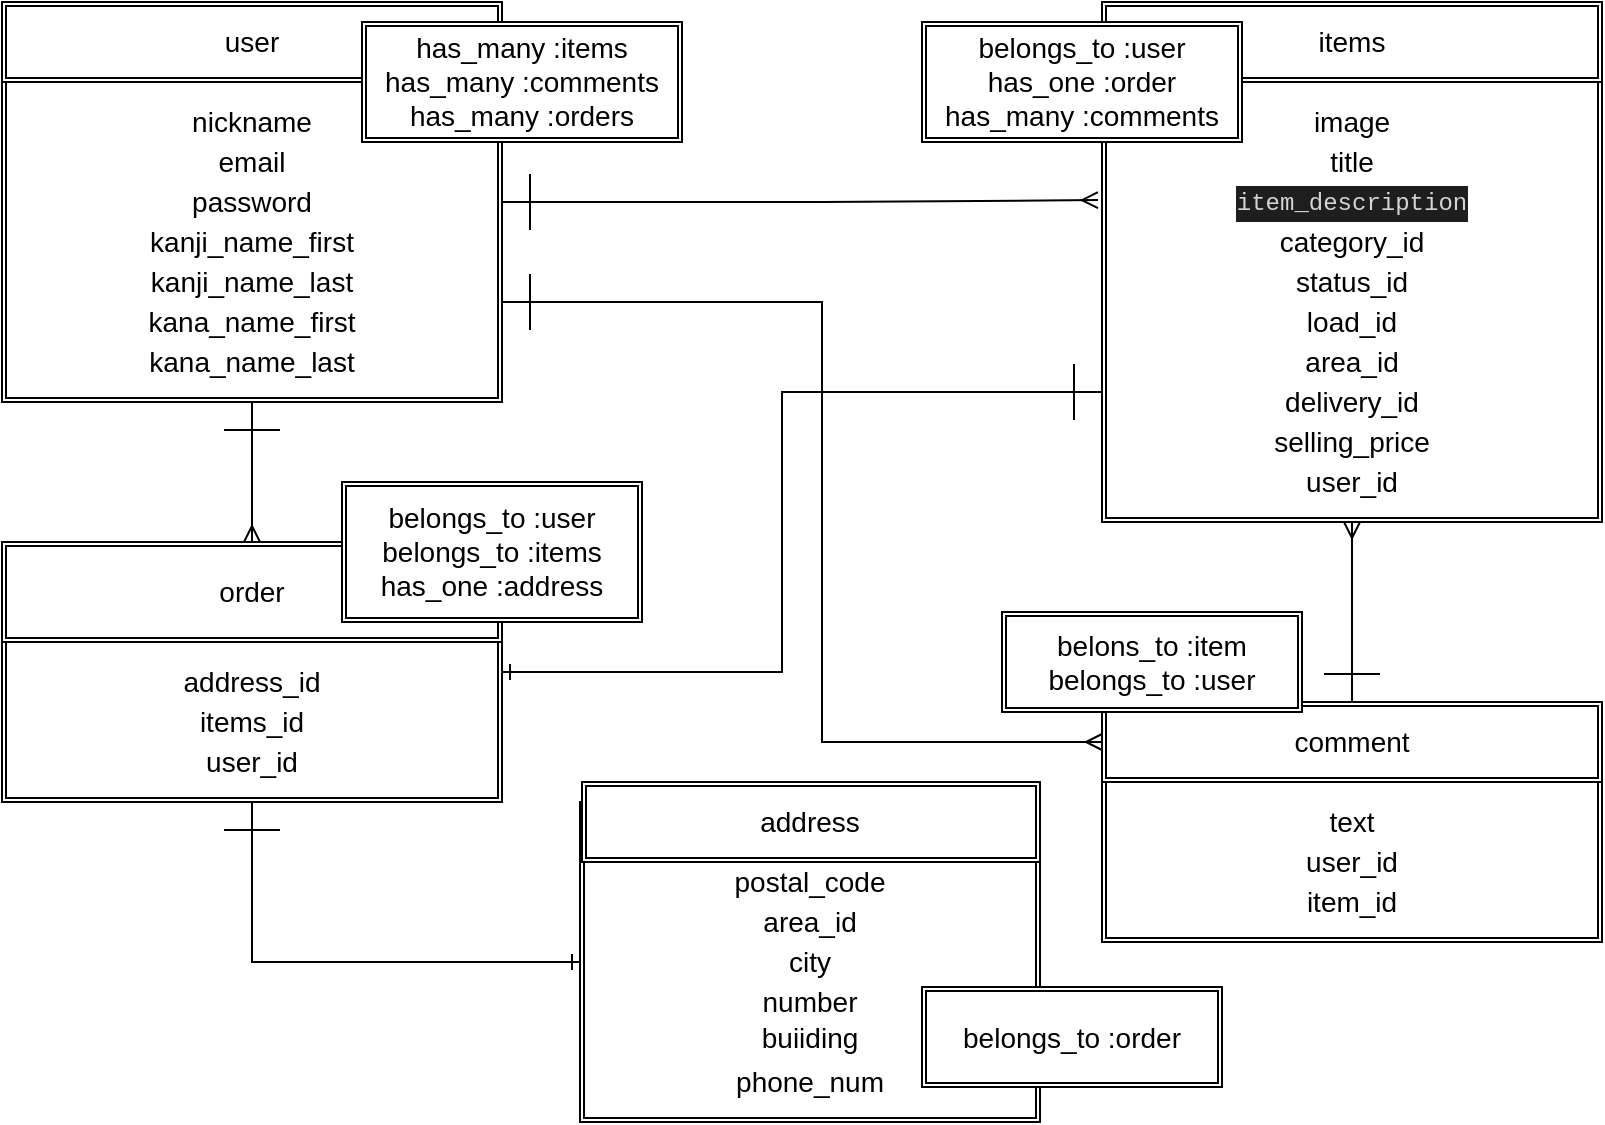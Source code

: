 <mxfile>
    <diagram id="rQJrIDYAwuzSac5VQym_" name="ページ1">
        <mxGraphModel dx="898" dy="542" grid="1" gridSize="10" guides="1" tooltips="1" connect="1" arrows="1" fold="1" page="1" pageScale="1" pageWidth="827" pageHeight="1169" math="0" shadow="0">
            <root>
                <mxCell id="0"/>
                <mxCell id="1" parent="0"/>
                <mxCell id="87" style="edgeStyle=orthogonalEdgeStyle;rounded=0;orthogonalLoop=1;jettySize=auto;html=1;exitX=1;exitY=0.5;exitDx=0;exitDy=0;entryX=-0.008;entryY=0.381;entryDx=0;entryDy=0;entryPerimeter=0;fontSize=14;startSize=26;endArrow=ERmany;endFill=0;startArrow=ERone;startFill=0;" edge="1" parent="1" source="36" target="49">
                    <mxGeometry relative="1" as="geometry"/>
                </mxCell>
                <mxCell id="89" style="edgeStyle=orthogonalEdgeStyle;rounded=0;orthogonalLoop=1;jettySize=auto;html=1;exitX=0.5;exitY=1;exitDx=0;exitDy=0;entryX=0.5;entryY=0;entryDx=0;entryDy=0;fontSize=14;startArrow=ERone;startFill=0;endArrow=ERmany;endFill=0;startSize=26;" edge="1" parent="1" source="36" target="72">
                    <mxGeometry relative="1" as="geometry"/>
                </mxCell>
                <mxCell id="92" style="edgeStyle=orthogonalEdgeStyle;rounded=0;orthogonalLoop=1;jettySize=auto;html=1;exitX=1;exitY=0.75;exitDx=0;exitDy=0;entryX=0;entryY=0.5;entryDx=0;entryDy=0;fontSize=14;startArrow=ERone;startFill=0;endArrow=ERmany;endFill=0;startSize=26;" edge="1" parent="1" source="36" target="67">
                    <mxGeometry relative="1" as="geometry"/>
                </mxCell>
                <mxCell id="36" value="" style="shape=ext;double=1;rounded=0;whiteSpace=wrap;html=1;fontSize=14;startSize=26;" vertex="1" parent="1">
                    <mxGeometry x="10" y="10" width="250" height="200" as="geometry"/>
                </mxCell>
                <mxCell id="38" value="user" style="shape=ext;double=1;rounded=0;whiteSpace=wrap;html=1;fontSize=14;startSize=26;" vertex="1" parent="1">
                    <mxGeometry x="10" y="10" width="250" height="40" as="geometry"/>
                </mxCell>
                <mxCell id="39" value="nickname" style="text;html=1;strokeColor=none;fillColor=none;align=center;verticalAlign=middle;whiteSpace=wrap;rounded=0;fontSize=14;startSize=26;" vertex="1" parent="1">
                    <mxGeometry x="115" y="60" width="40" height="20" as="geometry"/>
                </mxCell>
                <mxCell id="40" value="email" style="text;html=1;strokeColor=none;fillColor=none;align=center;verticalAlign=middle;whiteSpace=wrap;rounded=0;fontSize=14;startSize=26;" vertex="1" parent="1">
                    <mxGeometry x="115" y="80" width="40" height="20" as="geometry"/>
                </mxCell>
                <mxCell id="41" value="password" style="text;html=1;strokeColor=none;fillColor=none;align=center;verticalAlign=middle;whiteSpace=wrap;rounded=0;fontSize=14;startSize=26;" vertex="1" parent="1">
                    <mxGeometry x="115" y="100" width="40" height="20" as="geometry"/>
                </mxCell>
                <mxCell id="42" value="kanji_name_first" style="text;html=1;strokeColor=none;fillColor=none;align=center;verticalAlign=middle;whiteSpace=wrap;rounded=0;fontSize=14;startSize=26;" vertex="1" parent="1">
                    <mxGeometry x="115" y="120" width="40" height="20" as="geometry"/>
                </mxCell>
                <mxCell id="45" value="kanji_name_last" style="text;html=1;strokeColor=none;fillColor=none;align=center;verticalAlign=middle;whiteSpace=wrap;rounded=0;fontSize=14;startSize=26;" vertex="1" parent="1">
                    <mxGeometry x="115" y="140" width="40" height="20" as="geometry"/>
                </mxCell>
                <mxCell id="46" value="kana_name_first" style="text;html=1;strokeColor=none;fillColor=none;align=center;verticalAlign=middle;whiteSpace=wrap;rounded=0;fontSize=14;startSize=26;" vertex="1" parent="1">
                    <mxGeometry x="115" y="160" width="40" height="20" as="geometry"/>
                </mxCell>
                <mxCell id="47" value="kana_name_last" style="text;html=1;strokeColor=none;fillColor=none;align=center;verticalAlign=middle;whiteSpace=wrap;rounded=0;fontSize=14;startSize=26;" vertex="1" parent="1">
                    <mxGeometry x="115" y="180" width="40" height="20" as="geometry"/>
                </mxCell>
                <mxCell id="94" style="edgeStyle=orthogonalEdgeStyle;rounded=0;orthogonalLoop=1;jettySize=auto;html=1;exitX=0;exitY=0.75;exitDx=0;exitDy=0;entryX=1;entryY=0.5;entryDx=0;entryDy=0;fontSize=14;startArrow=ERone;startFill=0;endArrow=ERone;endFill=0;startSize=26;" edge="1" parent="1" source="49" target="71">
                    <mxGeometry relative="1" as="geometry"/>
                </mxCell>
                <mxCell id="49" value="" style="shape=ext;double=1;rounded=0;whiteSpace=wrap;html=1;fontSize=14;startSize=26;" vertex="1" parent="1">
                    <mxGeometry x="560" y="10" width="250" height="260" as="geometry"/>
                </mxCell>
                <mxCell id="50" value="items" style="shape=ext;double=1;rounded=0;whiteSpace=wrap;html=1;fontSize=14;startSize=26;" vertex="1" parent="1">
                    <mxGeometry x="560" y="10" width="250" height="40" as="geometry"/>
                </mxCell>
                <mxCell id="51" value="image" style="text;html=1;strokeColor=none;fillColor=none;align=center;verticalAlign=middle;whiteSpace=wrap;rounded=0;fontSize=14;startSize=26;" vertex="1" parent="1">
                    <mxGeometry x="665" y="60" width="40" height="20" as="geometry"/>
                </mxCell>
                <mxCell id="52" value="title&lt;span style=&quot;color: rgba(0 , 0 , 0 , 0) ; font-family: monospace ; font-size: 0px&quot;&gt;%3CmxGraphModel%3E%3Croot%3E%3CmxCell%20id%3D%220%22%2F%3E%3CmxCell%20id%3D%221%22%20parent%3D%220%22%2F%3E%3CmxCell%20id%3D%222%22%20value%3D%22image%22%20style%3D%22text%3Bhtml%3D1%3BstrokeColor%3Dnone%3BfillColor%3Dnone%3Balign%3Dcenter%3BverticalAlign%3Dmiddle%3BwhiteSpace%3Dwrap%3Brounded%3D0%3BfontSize%3D14%3BstartSize%3D26%3B%22%20vertex%3D%221%22%20parent%3D%221%22%3E%3CmxGeometry%20x%3D%22665%22%20y%3D%2260%22%20width%3D%2240%22%20height%3D%2220%22%20as%3D%22geometry%22%2F%3E%3C%2FmxCell%3E%3C%2Froot%3E%3C%2FmxGraphModel%3E&lt;/span&gt;" style="text;html=1;strokeColor=none;fillColor=none;align=center;verticalAlign=middle;whiteSpace=wrap;rounded=0;fontSize=14;startSize=26;" vertex="1" parent="1">
                    <mxGeometry x="665" y="80" width="40" height="20" as="geometry"/>
                </mxCell>
                <mxCell id="53" value="&lt;div style=&quot;color: rgb(212 , 212 , 212) ; background-color: rgb(30 , 30 , 30) ; font-family: &amp;#34;menlo&amp;#34; , &amp;#34;monaco&amp;#34; , &amp;#34;courier new&amp;#34; , monospace ; font-size: 12px ; line-height: 18px&quot;&gt;item_description&lt;/div&gt;" style="text;html=1;strokeColor=none;fillColor=none;align=center;verticalAlign=middle;whiteSpace=wrap;rounded=0;fontSize=14;startSize=26;" vertex="1" parent="1">
                    <mxGeometry x="665" y="100" width="40" height="20" as="geometry"/>
                </mxCell>
                <mxCell id="54" value="category_id" style="text;html=1;strokeColor=none;fillColor=none;align=center;verticalAlign=middle;whiteSpace=wrap;rounded=0;fontSize=14;startSize=26;" vertex="1" parent="1">
                    <mxGeometry x="665" y="120" width="40" height="20" as="geometry"/>
                </mxCell>
                <mxCell id="56" value="status_id" style="text;html=1;strokeColor=none;fillColor=none;align=center;verticalAlign=middle;whiteSpace=wrap;rounded=0;fontSize=14;startSize=26;" vertex="1" parent="1">
                    <mxGeometry x="665" y="140" width="40" height="20" as="geometry"/>
                </mxCell>
                <mxCell id="57" value="load_id" style="text;html=1;strokeColor=none;fillColor=none;align=center;verticalAlign=middle;whiteSpace=wrap;rounded=0;fontSize=14;startSize=26;" vertex="1" parent="1">
                    <mxGeometry x="665" y="160" width="40" height="20" as="geometry"/>
                </mxCell>
                <mxCell id="59" value="area_id" style="text;html=1;strokeColor=none;fillColor=none;align=center;verticalAlign=middle;whiteSpace=wrap;rounded=0;fontSize=14;startSize=26;" vertex="1" parent="1">
                    <mxGeometry x="665" y="180" width="40" height="20" as="geometry"/>
                </mxCell>
                <mxCell id="60" value="delivery_id" style="text;html=1;strokeColor=none;fillColor=none;align=center;verticalAlign=middle;whiteSpace=wrap;rounded=0;fontSize=14;startSize=26;" vertex="1" parent="1">
                    <mxGeometry x="665" y="200" width="40" height="20" as="geometry"/>
                </mxCell>
                <mxCell id="61" value="selling_price" style="text;html=1;strokeColor=none;fillColor=none;align=center;verticalAlign=middle;whiteSpace=wrap;rounded=0;fontSize=14;startSize=26;" vertex="1" parent="1">
                    <mxGeometry x="665" y="220" width="40" height="20" as="geometry"/>
                </mxCell>
                <mxCell id="62" value="user_id" style="text;html=1;strokeColor=none;fillColor=none;align=center;verticalAlign=middle;whiteSpace=wrap;rounded=0;fontSize=14;startSize=26;" vertex="1" parent="1">
                    <mxGeometry x="665" y="240" width="40" height="20" as="geometry"/>
                </mxCell>
                <mxCell id="66" value="" style="shape=ext;double=1;rounded=0;whiteSpace=wrap;html=1;fontSize=14;startSize=26;" vertex="1" parent="1">
                    <mxGeometry x="560" y="360" width="250" height="120" as="geometry"/>
                </mxCell>
                <mxCell id="90" style="edgeStyle=orthogonalEdgeStyle;rounded=0;orthogonalLoop=1;jettySize=auto;html=1;exitX=0.5;exitY=0;exitDx=0;exitDy=0;entryX=0.5;entryY=1;entryDx=0;entryDy=0;fontSize=14;startArrow=ERone;startFill=0;endArrow=ERmany;endFill=0;startSize=26;" edge="1" parent="1" source="67" target="49">
                    <mxGeometry relative="1" as="geometry"/>
                </mxCell>
                <mxCell id="67" value="" style="shape=ext;double=1;rounded=0;whiteSpace=wrap;html=1;fontSize=14;startSize=26;" vertex="1" parent="1">
                    <mxGeometry x="560" y="360" width="250" height="40" as="geometry"/>
                </mxCell>
                <mxCell id="68" value="comment" style="text;html=1;strokeColor=none;fillColor=none;align=center;verticalAlign=middle;whiteSpace=wrap;rounded=0;fontSize=14;startSize=26;" vertex="1" parent="1">
                    <mxGeometry x="665" y="370" width="40" height="20" as="geometry"/>
                </mxCell>
                <mxCell id="69" value="user_id" style="text;html=1;strokeColor=none;fillColor=none;align=center;verticalAlign=middle;whiteSpace=wrap;rounded=0;fontSize=14;startSize=26;" vertex="1" parent="1">
                    <mxGeometry x="665" y="430" width="40" height="20" as="geometry"/>
                </mxCell>
                <mxCell id="70" value="item_id" style="text;html=1;strokeColor=none;fillColor=none;align=center;verticalAlign=middle;whiteSpace=wrap;rounded=0;fontSize=14;startSize=26;" vertex="1" parent="1">
                    <mxGeometry x="665" y="450" width="40" height="20" as="geometry"/>
                </mxCell>
                <mxCell id="100" style="edgeStyle=orthogonalEdgeStyle;rounded=0;orthogonalLoop=1;jettySize=auto;html=1;exitX=0.5;exitY=1;exitDx=0;exitDy=0;entryX=0;entryY=0.5;entryDx=0;entryDy=0;fontSize=14;startArrow=ERone;startFill=0;endArrow=ERone;endFill=0;startSize=26;" edge="1" parent="1" source="71" target="78">
                    <mxGeometry relative="1" as="geometry"/>
                </mxCell>
                <mxCell id="71" value="" style="shape=ext;double=1;rounded=0;whiteSpace=wrap;html=1;fontSize=14;startSize=26;" vertex="1" parent="1">
                    <mxGeometry x="10" y="280" width="250" height="130" as="geometry"/>
                </mxCell>
                <mxCell id="72" value="" style="shape=ext;double=1;rounded=0;whiteSpace=wrap;html=1;fontSize=14;startSize=26;" vertex="1" parent="1">
                    <mxGeometry x="10" y="280" width="250" height="50" as="geometry"/>
                </mxCell>
                <mxCell id="73" value="order" style="text;html=1;strokeColor=none;fillColor=none;align=center;verticalAlign=middle;whiteSpace=wrap;rounded=0;fontSize=14;startSize=26;" vertex="1" parent="1">
                    <mxGeometry x="115" y="295" width="40" height="20" as="geometry"/>
                </mxCell>
                <mxCell id="74" value="address_id" style="text;html=1;strokeColor=none;fillColor=none;align=center;verticalAlign=middle;whiteSpace=wrap;rounded=0;fontSize=14;startSize=26;" vertex="1" parent="1">
                    <mxGeometry x="115" y="340" width="40" height="20" as="geometry"/>
                </mxCell>
                <mxCell id="75" value="items_id" style="text;html=1;strokeColor=none;fillColor=none;align=center;verticalAlign=middle;whiteSpace=wrap;rounded=0;fontSize=14;startSize=26;" vertex="1" parent="1">
                    <mxGeometry x="115" y="360" width="40" height="20" as="geometry"/>
                </mxCell>
                <mxCell id="76" value="text" style="text;html=1;strokeColor=none;fillColor=none;align=center;verticalAlign=middle;whiteSpace=wrap;rounded=0;fontSize=14;startSize=26;" vertex="1" parent="1">
                    <mxGeometry x="665" y="410" width="40" height="20" as="geometry"/>
                </mxCell>
                <mxCell id="77" value="user_id" style="text;html=1;strokeColor=none;fillColor=none;align=center;verticalAlign=middle;whiteSpace=wrap;rounded=0;fontSize=14;startSize=26;" vertex="1" parent="1">
                    <mxGeometry x="115" y="380" width="40" height="20" as="geometry"/>
                </mxCell>
                <mxCell id="78" value="" style="shape=ext;double=1;rounded=0;whiteSpace=wrap;html=1;fontSize=14;startSize=26;" vertex="1" parent="1">
                    <mxGeometry x="299" y="410" width="230" height="160" as="geometry"/>
                </mxCell>
                <mxCell id="79" value="" style="shape=ext;double=1;rounded=0;whiteSpace=wrap;html=1;fontSize=14;startSize=26;" vertex="1" parent="1">
                    <mxGeometry x="300" y="400" width="229" height="40" as="geometry"/>
                </mxCell>
                <mxCell id="80" value="address" style="text;html=1;strokeColor=none;fillColor=none;align=center;verticalAlign=middle;whiteSpace=wrap;rounded=0;fontSize=14;startSize=26;" vertex="1" parent="1">
                    <mxGeometry x="394" y="410" width="40" height="20" as="geometry"/>
                </mxCell>
                <mxCell id="81" value="postal_code" style="text;html=1;strokeColor=none;fillColor=none;align=center;verticalAlign=middle;whiteSpace=wrap;rounded=0;fontSize=14;startSize=26;" vertex="1" parent="1">
                    <mxGeometry x="394" y="440" width="40" height="20" as="geometry"/>
                </mxCell>
                <mxCell id="82" value="area_id&lt;span style=&quot;color: rgba(0 , 0 , 0 , 0) ; font-family: monospace ; font-size: 0px&quot;&gt;%3CmxGraphModel%3E%3Croot%3E%3CmxCell%20id%3D%220%22%2F%3E%3CmxCell%20id%3D%221%22%20parent%3D%220%22%2F%3E%3CmxCell%20id%3D%222%22%20value%3D%22postal_code%22%20style%3D%22text%3Bhtml%3D1%3BstrokeColor%3Dnone%3BfillColor%3Dnone%3Balign%3Dcenter%3BverticalAlign%3Dmiddle%3BwhiteSpace%3Dwrap%3Brounded%3D0%3BfontSize%3D14%3BstartSize%3D26%3B%22%20vertex%3D%221%22%20parent%3D%221%22%3E%3CmxGeometry%20x%3D%22394%22%20y%3D%2270%22%20width%3D%2240%22%20height%3D%2220%22%20as%3D%22geometry%22%2F%3E%3C%2FmxCell%3E%3C%2Froot%3E%3C%2FmxGraphModel%3E&lt;/span&gt;" style="text;html=1;strokeColor=none;fillColor=none;align=center;verticalAlign=middle;whiteSpace=wrap;rounded=0;fontSize=14;startSize=26;" vertex="1" parent="1">
                    <mxGeometry x="394" y="460" width="40" height="20" as="geometry"/>
                </mxCell>
                <mxCell id="83" value="city" style="text;html=1;strokeColor=none;fillColor=none;align=center;verticalAlign=middle;whiteSpace=wrap;rounded=0;fontSize=14;startSize=26;" vertex="1" parent="1">
                    <mxGeometry x="394" y="480" width="40" height="20" as="geometry"/>
                </mxCell>
                <mxCell id="84" value="number" style="text;html=1;strokeColor=none;fillColor=none;align=center;verticalAlign=middle;whiteSpace=wrap;rounded=0;fontSize=14;startSize=26;" vertex="1" parent="1">
                    <mxGeometry x="394" y="500" width="40" height="20" as="geometry"/>
                </mxCell>
                <mxCell id="85" value="buiiding" style="text;html=1;strokeColor=none;fillColor=none;align=center;verticalAlign=middle;whiteSpace=wrap;rounded=0;fontSize=14;startSize=26;" vertex="1" parent="1">
                    <mxGeometry x="394" y="520" width="40" height="15" as="geometry"/>
                </mxCell>
                <mxCell id="86" value="phone_num" style="text;html=1;strokeColor=none;fillColor=none;align=center;verticalAlign=middle;whiteSpace=wrap;rounded=0;fontSize=14;startSize=26;" vertex="1" parent="1">
                    <mxGeometry x="394" y="540" width="40" height="20" as="geometry"/>
                </mxCell>
                <mxCell id="95" value="has_many :items&lt;br&gt;has_many&amp;nbsp;:comments&lt;br&gt;has_many&amp;nbsp;:orders" style="shape=ext;double=1;rounded=0;whiteSpace=wrap;html=1;fontSize=14;startSize=26;" vertex="1" parent="1">
                    <mxGeometry x="190" y="20" width="160" height="60" as="geometry"/>
                </mxCell>
                <mxCell id="97" value="belongs_to :user&lt;br&gt;has_one :order&lt;br&gt;has_many :comments" style="shape=ext;double=1;rounded=0;whiteSpace=wrap;html=1;fontSize=14;startSize=26;" vertex="1" parent="1">
                    <mxGeometry x="470" y="20" width="160" height="60" as="geometry"/>
                </mxCell>
                <mxCell id="98" value="belons_to :item&lt;br&gt;belongs_to :user" style="shape=ext;double=1;rounded=0;whiteSpace=wrap;html=1;fontSize=14;startSize=26;" vertex="1" parent="1">
                    <mxGeometry x="510" y="315" width="150" height="50" as="geometry"/>
                </mxCell>
                <mxCell id="99" value="belongs_to :order" style="shape=ext;double=1;rounded=0;whiteSpace=wrap;html=1;fontSize=14;startSize=26;" vertex="1" parent="1">
                    <mxGeometry x="470" y="502.5" width="150" height="50" as="geometry"/>
                </mxCell>
                <mxCell id="101" value="belongs_to :user&lt;br&gt;belongs_to :items&lt;br&gt;has_one :address" style="shape=ext;double=1;rounded=0;whiteSpace=wrap;html=1;fontSize=14;startSize=26;" vertex="1" parent="1">
                    <mxGeometry x="180" y="250" width="150" height="70" as="geometry"/>
                </mxCell>
            </root>
        </mxGraphModel>
    </diagram>
</mxfile>